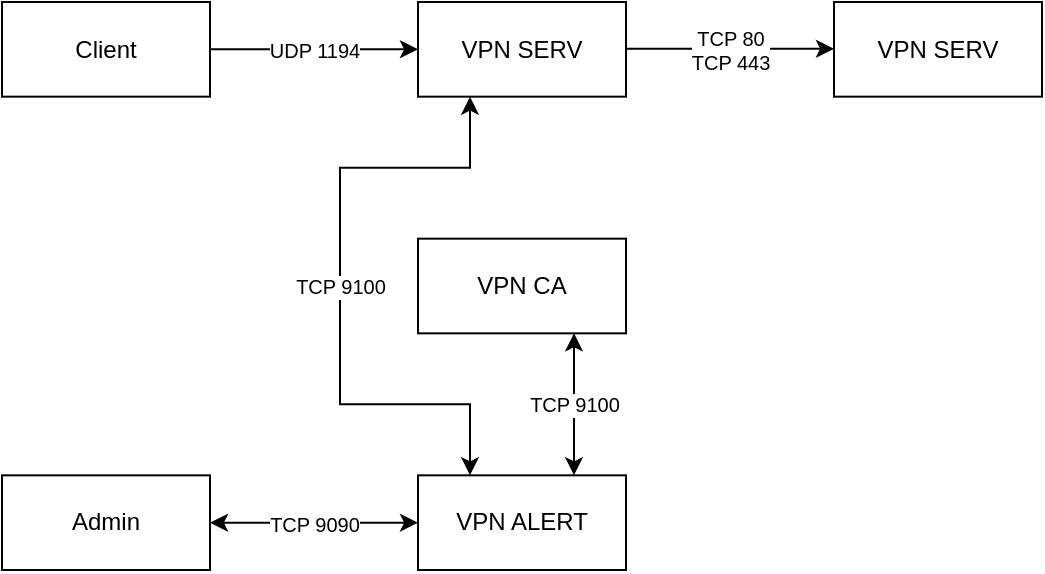 <mxfile version="24.7.8">
  <diagram name="Page-1" id="i6nJWEUhXOWo1tigKRqn">
    <mxGraphModel dx="562" dy="381" grid="1" gridSize="10" guides="1" tooltips="1" connect="1" arrows="1" fold="1" page="1" pageScale="1" pageWidth="827" pageHeight="1169" math="0" shadow="0">
      <root>
        <mxCell id="0" />
        <mxCell id="1" parent="0" />
        <mxCell id="BE2HVgvtTGu_l0hSt5Pd-1" value="Client" style="rounded=0;whiteSpace=wrap;html=1;" parent="1" vertex="1">
          <mxGeometry x="154" y="443" width="104" height="47.333" as="geometry" />
        </mxCell>
        <mxCell id="BE2HVgvtTGu_l0hSt5Pd-2" value="VPN SERV" style="rounded=0;whiteSpace=wrap;html=1;" parent="1" vertex="1">
          <mxGeometry x="362" y="443" width="104" height="47.333" as="geometry" />
        </mxCell>
        <mxCell id="BE2HVgvtTGu_l0hSt5Pd-3" value="VPN CA" style="rounded=0;whiteSpace=wrap;html=1;" parent="1" vertex="1">
          <mxGeometry x="362" y="561.333" width="104" height="47.333" as="geometry" />
        </mxCell>
        <mxCell id="BE2HVgvtTGu_l0hSt5Pd-4" value="VPN ALERT" style="rounded=0;whiteSpace=wrap;html=1;" parent="1" vertex="1">
          <mxGeometry x="362" y="679.667" width="104" height="47.333" as="geometry" />
        </mxCell>
        <mxCell id="BE2HVgvtTGu_l0hSt5Pd-5" value="" style="endArrow=classic;html=1;rounded=0;exitX=1;exitY=0.5;exitDx=0;exitDy=0;" parent="1" source="BE2HVgvtTGu_l0hSt5Pd-1" edge="1">
          <mxGeometry relative="1" as="geometry">
            <mxPoint x="310" y="466.264" as="sourcePoint" />
            <mxPoint x="362" y="466.667" as="targetPoint" />
          </mxGeometry>
        </mxCell>
        <mxCell id="BE2HVgvtTGu_l0hSt5Pd-6" value="UDP 1194" style="edgeLabel;resizable=0;html=1;;align=center;verticalAlign=middle;fontSize=10;" parent="BE2HVgvtTGu_l0hSt5Pd-5" connectable="0" vertex="1">
          <mxGeometry relative="1" as="geometry" />
        </mxCell>
        <mxCell id="BE2HVgvtTGu_l0hSt5Pd-11" value="" style="endArrow=classic;html=1;rounded=0;edgeStyle=orthogonalEdgeStyle;entryX=0.25;entryY=1;entryDx=0;entryDy=0;startArrow=classic;startFill=1;" parent="1" target="BE2HVgvtTGu_l0hSt5Pd-2" edge="1">
          <mxGeometry relative="1" as="geometry">
            <mxPoint x="388" y="679.667" as="sourcePoint" />
            <mxPoint x="414" y="490.333" as="targetPoint" />
            <Array as="points">
              <mxPoint x="388" y="644.167" />
              <mxPoint x="323" y="644.167" />
              <mxPoint x="323" y="525.833" />
              <mxPoint x="388" y="525.833" />
            </Array>
          </mxGeometry>
        </mxCell>
        <mxCell id="BE2HVgvtTGu_l0hSt5Pd-12" value="TCP 9100" style="edgeLabel;resizable=0;html=1;;align=center;verticalAlign=middle;fontSize=10;" parent="BE2HVgvtTGu_l0hSt5Pd-11" connectable="0" vertex="1">
          <mxGeometry relative="1" as="geometry">
            <mxPoint as="offset" />
          </mxGeometry>
        </mxCell>
        <mxCell id="BE2HVgvtTGu_l0hSt5Pd-16" value="" style="endArrow=classic;html=1;rounded=0;exitX=0.5;exitY=1;exitDx=0;exitDy=0;endFill=1;startArrow=classic;startFill=1;" parent="1" edge="1">
          <mxGeometry relative="1" as="geometry">
            <mxPoint x="440" y="608.667" as="sourcePoint" />
            <mxPoint x="440" y="679.667" as="targetPoint" />
          </mxGeometry>
        </mxCell>
        <mxCell id="BE2HVgvtTGu_l0hSt5Pd-17" value="TCP 9100" style="edgeLabel;resizable=0;html=1;;align=center;verticalAlign=middle;fontSize=10;" parent="BE2HVgvtTGu_l0hSt5Pd-16" connectable="0" vertex="1">
          <mxGeometry relative="1" as="geometry" />
        </mxCell>
        <mxCell id="BE2HVgvtTGu_l0hSt5Pd-18" value="VPN SERV" style="rounded=0;whiteSpace=wrap;html=1;" parent="1" vertex="1">
          <mxGeometry x="570" y="443" width="104" height="47.333" as="geometry" />
        </mxCell>
        <mxCell id="BE2HVgvtTGu_l0hSt5Pd-19" value="" style="endArrow=classic;html=1;rounded=0;exitX=1;exitY=0.5;exitDx=0;exitDy=0;" parent="1" edge="1">
          <mxGeometry relative="1" as="geometry">
            <mxPoint x="466" y="466.394" as="sourcePoint" />
            <mxPoint x="570" y="466.394" as="targetPoint" />
          </mxGeometry>
        </mxCell>
        <mxCell id="BE2HVgvtTGu_l0hSt5Pd-20" value="TCP 80&lt;div&gt;TCP 443&lt;/div&gt;" style="edgeLabel;resizable=0;html=1;;align=center;verticalAlign=middle;fontSize=10;" parent="BE2HVgvtTGu_l0hSt5Pd-19" connectable="0" vertex="1">
          <mxGeometry relative="1" as="geometry" />
        </mxCell>
        <mxCell id="ZmAOWTtDZWO21jsTSb6q-1" value="Admin" style="rounded=0;whiteSpace=wrap;html=1;" vertex="1" parent="1">
          <mxGeometry x="154" y="679.67" width="104" height="47.333" as="geometry" />
        </mxCell>
        <mxCell id="ZmAOWTtDZWO21jsTSb6q-2" value="" style="endArrow=classic;html=1;rounded=0;exitX=0;exitY=0.5;exitDx=0;exitDy=0;endFill=1;startArrow=classic;startFill=1;entryX=1;entryY=0.5;entryDx=0;entryDy=0;" edge="1" parent="1" source="BE2HVgvtTGu_l0hSt5Pd-4" target="ZmAOWTtDZWO21jsTSb6q-1">
          <mxGeometry relative="1" as="geometry">
            <mxPoint x="260" y="639.997" as="sourcePoint" />
            <mxPoint x="260" y="710.997" as="targetPoint" />
          </mxGeometry>
        </mxCell>
        <mxCell id="ZmAOWTtDZWO21jsTSb6q-3" value="TCP 9090" style="edgeLabel;resizable=0;html=1;;align=center;verticalAlign=middle;fontSize=10;" connectable="0" vertex="1" parent="ZmAOWTtDZWO21jsTSb6q-2">
          <mxGeometry relative="1" as="geometry" />
        </mxCell>
      </root>
    </mxGraphModel>
  </diagram>
</mxfile>
